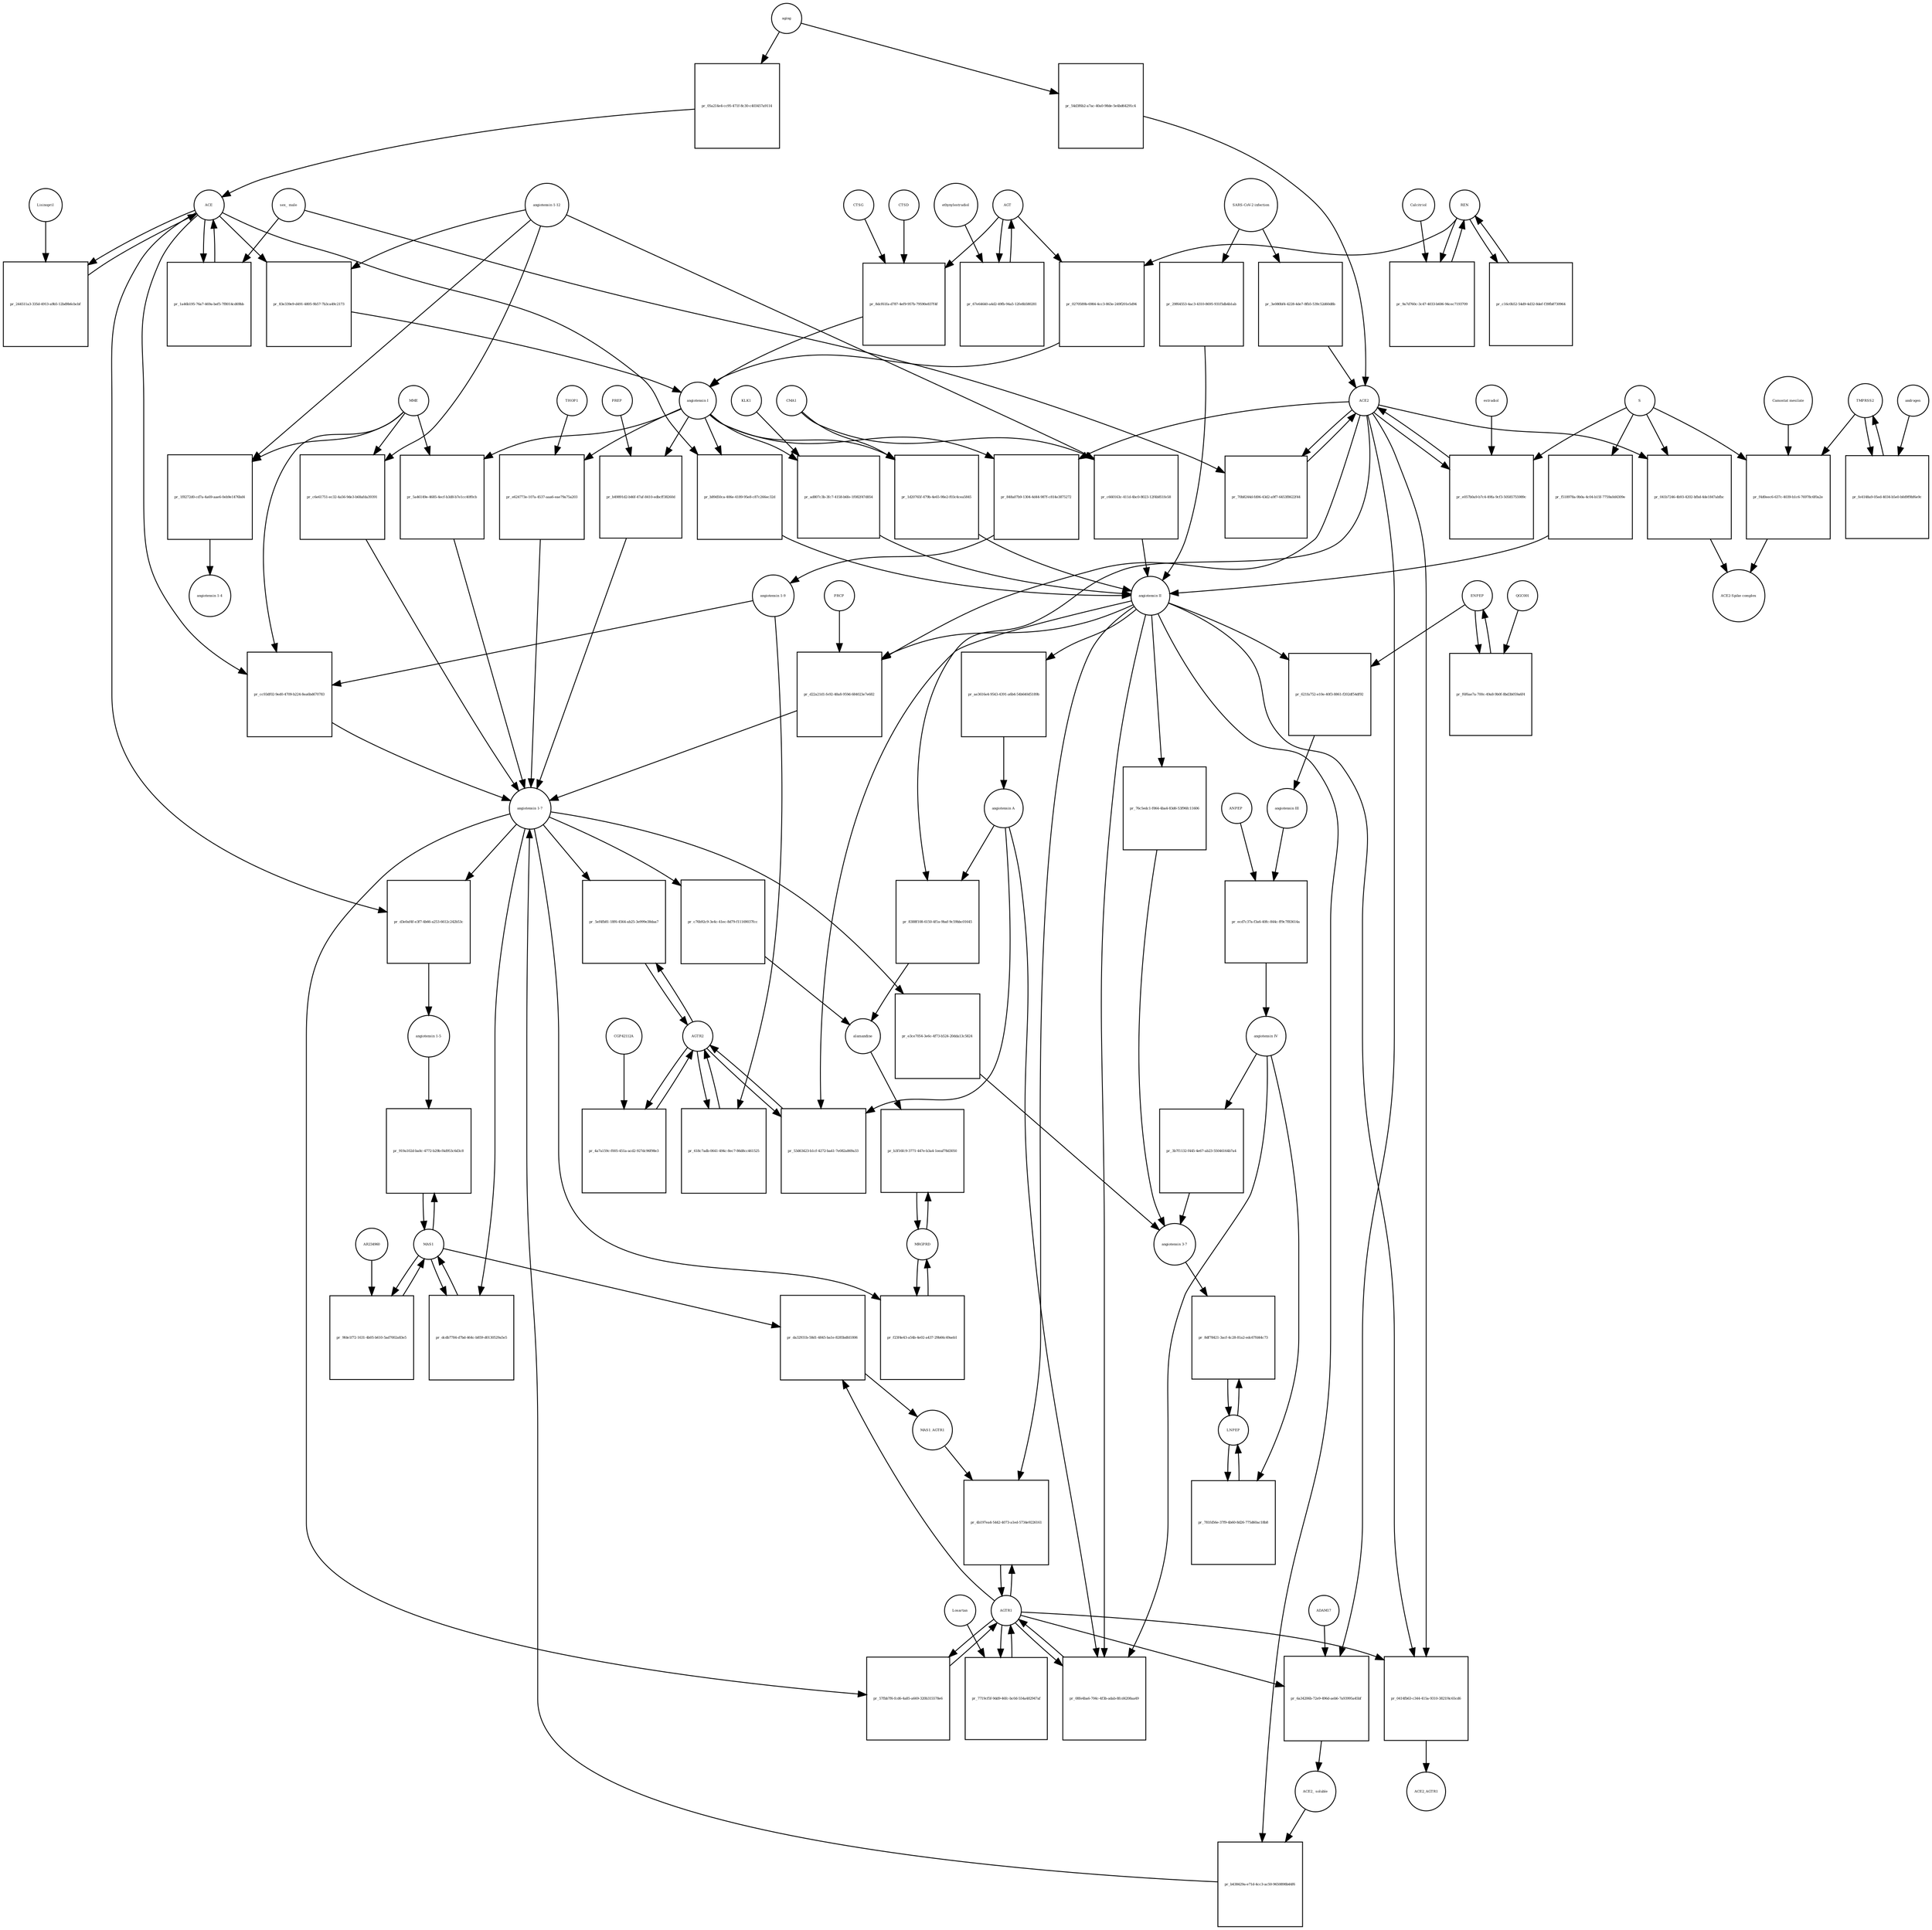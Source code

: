 strict digraph  {
"angiotensin I" [annotation="urn_miriam_obo.chebi_CHEBI%3A2718", bipartite=0, cls="simple chemical", fontsize=4, label="angiotensin I", shape=circle];
"pr_b89d50ca-406e-4189-95e8-c87c266ec32d" [annotation="", bipartite=1, cls=process, fontsize=4, label="pr_b89d50ca-406e-4189-95e8-c87c266ec32d", shape=square];
"angiotensin II" [annotation="urn_miriam_obo.chebi_CHEBI%3A2718", bipartite=0, cls="simple chemical", fontsize=4, label="angiotensin II", shape=circle];
ACE [annotation="urn_miriam_hgnc_HGNC%3A2707", bipartite=0, cls=macromolecule, fontsize=4, label=ACE, shape=circle];
"pr_848a07b9-1304-4d44-987f-c814e3875272" [annotation="", bipartite=1, cls=process, fontsize=4, label="pr_848a07b9-1304-4d44-987f-c814e3875272", shape=square];
"angiotensin 1-9" [annotation="urn_miriam_obo.chebi_CHEBI%3A80128", bipartite=0, cls="simple chemical", fontsize=4, label="angiotensin 1-9", shape=circle];
ACE2 [annotation="urn_miriam_hgnc_HGNC%3A13557", bipartite=0, cls=macromolecule, fontsize=4, label=ACE2, shape=circle];
"pr_cc93df02-9ed0-4709-b224-8ea6bd670783" [annotation="", bipartite=1, cls=process, fontsize=4, label="pr_cc93df02-9ed0-4709-b224-8ea6bd670783", shape=square];
"angiotensin 1-7" [annotation="urn_miriam_obo.chebi_CHEBI%3A55438", bipartite=0, cls="simple chemical", fontsize=4, label="angiotensin 1-7", shape=circle];
MME [annotation="urn_miriam_hgnc_HGNC%3A7154", bipartite=0, cls=macromolecule, fontsize=4, label=MME, shape=circle];
"pr_d22a21d1-fe92-48a8-959d-684023e7e682" [annotation="", bipartite=1, cls=process, fontsize=4, label="pr_d22a21d1-fe92-48a8-959d-684023e7e682", shape=square];
PRCP [annotation="urn_miriam_hgnc_HGNC%3A9344", bipartite=0, cls=macromolecule, fontsize=4, label=PRCP, shape=circle];
"pr_d3e0af4f-e3f7-4b66-a253-6612c242b53c" [annotation="", bipartite=1, cls=process, fontsize=4, label="pr_d3e0af4f-e3f7-4b66-a253-6612c242b53c", shape=square];
"angiotensin 1-5" [annotation="urn_miriam_obo.chebi_CHEBI%3A80129", bipartite=0, cls="simple chemical", fontsize=4, label="angiotensin 1-5", shape=circle];
REN [annotation="urn_miriam_hgnc_HGNC%3A9958", bipartite=0, cls=macromolecule, fontsize=4, label=REN, shape=circle];
"pr_9a7d760c-3c47-4033-b606-94cec7193709" [annotation="", bipartite=1, cls="omitted process", fontsize=4, label="pr_9a7d760c-3c47-4033-b606-94cec7193709", shape=square];
Calcitriol [annotation="urn_miriam_obo.chebi_CHEBI%3A17823", bipartite=0, cls="simple chemical", fontsize=4, label=Calcitriol, shape=circle];
AGT [annotation="urn_miriam_hgnc_HGNC%3A333", bipartite=0, cls=macromolecule, fontsize=4, label=AGT, shape=circle];
"pr_0270589b-6984-4cc3-863e-249f201e5d94" [annotation="", bipartite=1, cls=process, fontsize=4, label="pr_0270589b-6984-4cc3-863e-249f201e5d94", shape=square];
"pr_5a46149e-4685-4ecf-b3d8-b7e1cc40f0cb" [annotation="", bipartite=1, cls=process, fontsize=4, label="pr_5a46149e-4685-4ecf-b3d8-b7e1cc40f0cb", shape=square];
MAS1 [annotation="urn_miriam_hgnc_HGNC%3A6899", bipartite=0, cls=macromolecule, fontsize=4, label=MAS1, shape=circle];
"pr_919a102d-ba0c-4772-b29b-f4d953c6d3c8" [annotation="", bipartite=1, cls=process, fontsize=4, label="pr_919a102d-ba0c-4772-b29b-f4d953c6d3c8", shape=square];
"pr_c76b92c9-3e4c-41ec-8d79-f11169037fcc" [annotation="", bipartite=1, cls=process, fontsize=4, label="pr_c76b92c9-3e4c-41ec-8d79-f11169037fcc", shape=square];
alamandine [annotation="urn_miriam_pubchem.compound_44192273", bipartite=0, cls="simple chemical", fontsize=4, label=alamandine, shape=circle];
"pr_ae3616e4-9543-4391-a6b4-54b640d5189b" [annotation="", bipartite=1, cls=process, fontsize=4, label="pr_ae3616e4-9543-4391-a6b4-54b640d5189b", shape=square];
"angiotensin A" [annotation="urn_miriam_kegg.compound_C20970|urn_miriam_pubchem.compound_91691124", bipartite=0, cls="simple chemical", fontsize=4, label="angiotensin A", shape=circle];
"pr_8388f108-6150-4f1a-9baf-9c59bbc01645" [annotation="", bipartite=1, cls=process, fontsize=4, label="pr_8388f108-6150-4f1a-9baf-9c59bbc01645", shape=square];
"pr_621fa752-e10e-40f3-8861-f202df54df92" [annotation="", bipartite=1, cls=process, fontsize=4, label="pr_621fa752-e10e-40f3-8861-f202df54df92", shape=square];
"angiotensin III" [annotation="urn_miriam_obo.chebi_CHEBI%3A89666", bipartite=0, cls="simple chemical", fontsize=4, label="angiotensin III", shape=circle];
ENPEP [annotation="urn_miriam_hgnc_HGNC%3A3355", bipartite=0, cls=macromolecule, fontsize=4, label=ENPEP, shape=circle];
"pr_ecd7c37a-f3a6-40fc-844c-ff9c7f83614a" [annotation="", bipartite=1, cls=process, fontsize=4, label="pr_ecd7c37a-f3a6-40fc-844c-ff9c7f83614a", shape=square];
"angiotensin IV" [annotation="urn_miriam_obo.chebi_CHEBI%3A80127", bipartite=0, cls="simple chemical", fontsize=4, label="angiotensin IV", shape=circle];
"ANPEP " [annotation="urn_miriam_hgnc_HGNC%3A500", bipartite=0, cls=macromolecule, fontsize=4, label="ANPEP ", shape=circle];
AGTR2 [annotation="urn_miriam_hgnc_HGNC%3A338", bipartite=0, cls=macromolecule, fontsize=4, label=AGTR2, shape=circle];
"pr_4a7a159c-f005-451a-acd2-927dc96f98e3" [annotation="", bipartite=1, cls=process, fontsize=4, label="pr_4a7a159c-f005-451a-acd2-927dc96f98e3", shape=square];
CGP42112A [annotation="urn_miriam_obo.chebi_CHEBI%3A147302", bipartite=0, cls="simple chemical", fontsize=4, label=CGP42112A, shape=circle];
"pr_c16c0b52-54d9-4d32-8def-f39fb8730964" [annotation="", bipartite=1, cls=process, fontsize=4, label="pr_c16c0b52-54d9-4d32-8def-f39fb8730964", shape=square];
"pr_6a34206b-72e9-496d-aeb6-7a93995a45bf" [annotation="", bipartite=1, cls=process, fontsize=4, label="pr_6a34206b-72e9-496d-aeb6-7a93995a45bf", shape=square];
"ACE2_ soluble" [annotation="urn_miriam_hgnc.symbol_ACE2", bipartite=0, cls=macromolecule, fontsize=4, label="ACE2_ soluble", shape=circle];
ADAM17 [annotation="urn_miriam_hgnc_HGNC%3A195", bipartite=0, cls=macromolecule, fontsize=4, label=ADAM17, shape=circle];
AGTR1 [annotation="urn_miriam_hgnc_HGNC%3A336", bipartite=0, cls=macromolecule, fontsize=4, label=AGTR1, shape=circle];
"pr_53d63423-b1cf-4272-ba41-7e082a869a33" [annotation="", bipartite=1, cls=process, fontsize=4, label="pr_53d63423-b1cf-4272-ba41-7e082a869a33", shape=square];
"pr_54d3f6b2-a7ac-40a0-98de-5e4bd64291c4" [annotation="", bipartite=1, cls=process, fontsize=4, label="pr_54d3f6b2-a7ac-40a0-98de-5e4bd64291c4", shape=square];
aging [annotation="urn_miriam_obo.go_GO%3A0007568", bipartite=0, cls=phenotype, fontsize=4, label=aging, shape=circle];
MRGPRD [annotation="urn_miriam_hgnc_HGNC%3A29626", bipartite=0, cls=macromolecule, fontsize=4, label=MRGPRD, shape=circle];
"pr_b3f16fc9-3771-447e-b3a4-1eeaf78d3050" [annotation="", bipartite=1, cls=process, fontsize=4, label="pr_b3f16fc9-3771-447e-b3a4-1eeaf78d3050", shape=square];
"pr_b438429a-e71d-4cc3-ac50-9650898b44f6" [annotation="", bipartite=1, cls=process, fontsize=4, label="pr_b438429a-e71d-4cc3-ac50-9650898b44f6", shape=square];
"pr_05a214e4-cc95-471f-8c30-c403457a9114" [annotation="", bipartite=1, cls=process, fontsize=4, label="pr_05a214e4-cc95-471f-8c30-c403457a9114", shape=square];
"pr_70b8244d-fd06-43d2-a9f7-6453f8622f44" [annotation="", bipartite=1, cls=process, fontsize=4, label="pr_70b8244d-fd06-43d2-a9f7-6453f8622f44", shape=square];
"sex_ male" [annotation=urn_miriam_mesh_D008297, bipartite=0, cls=phenotype, fontsize=4, label="sex_ male", shape=circle];
"pr_f518978a-9b0a-4c04-b15f-7759a0d4309e" [annotation="", bipartite=1, cls=process, fontsize=4, label="pr_f518978a-9b0a-4c04-b15f-7759a0d4309e", shape=square];
S [annotation="urn_miriam_uniprot_P0DTC2|urn_miriam_uniprot_P59594", bipartite=0, cls=macromolecule, fontsize=4, label=S, shape=circle];
"pr_1a46b195-76a7-469a-bef5-7f8014cd69bb" [annotation="", bipartite=1, cls=process, fontsize=4, label="pr_1a46b195-76a7-469a-bef5-7f8014cd69bb", shape=square];
"pr_08fe4ba6-704c-4f3b-adab-8fcd4208aa49" [annotation="", bipartite=1, cls=process, fontsize=4, label="pr_08fe4ba6-704c-4f3b-adab-8fcd4208aa49", shape=square];
"pr_0414fb63-c344-415a-9310-3821f4c65cd6" [annotation="", bipartite=1, cls=process, fontsize=4, label="pr_0414fb63-c344-415a-9310-3821f4c65cd6", shape=square];
ACE2_AGTR1 [annotation=urn_miriam_pubmed_25225202, bipartite=0, cls=complex, fontsize=4, label=ACE2_AGTR1, shape=circle];
"pr_041b7246-4b93-4202-bfbd-4de1847abfbc" [annotation="", bipartite=1, cls=process, fontsize=4, label="pr_041b7246-4b93-4202-bfbd-4de1847abfbc", shape=square];
"ACE2-Spike complex" [annotation=urn_miriam_pubmed_32275855, bipartite=0, cls=complex, fontsize=4, label="ACE2-Spike complex", shape=circle];
"pr_29f64553-4ac3-4310-8695-931f5db4b1ab" [annotation="", bipartite=1, cls=process, fontsize=4, label="pr_29f64553-4ac3-4310-8695-931f5db4b1ab", shape=square];
"SARS-CoV-2 infection" [annotation="urn_miriam_taxonomy_2697049|urn_miriam_mesh_C000657245", bipartite=0, cls=phenotype, fontsize=4, label="SARS-CoV-2 infection", shape=circle];
"angiotensin 1-12" [annotation=urn_miriam_pubmed_27465904, bipartite=0, cls="simple chemical", fontsize=4, label="angiotensin 1-12", shape=circle];
"pr_c660163c-411d-4bc0-8023-12f4b851fe58" [annotation="", bipartite=1, cls=process, fontsize=4, label="pr_c660163c-411d-4bc0-8023-12f4b851fe58", shape=square];
CMA1 [annotation="urn_miriam_hgnc_HGNC%3A2097", bipartite=0, cls=macromolecule, fontsize=4, label=CMA1, shape=circle];
TMPRSS2 [annotation="urn_miriam_hgnc_HGNC%3A11876", bipartite=0, cls=macromolecule, fontsize=4, label=TMPRSS2, shape=circle];
"pr_fe4148a9-05ed-4034-b5e0-b0d9f9bf6e9c" [annotation="", bipartite=1, cls="omitted process", fontsize=4, label="pr_fe4148a9-05ed-4034-b5e0-b0d9f9bf6e9c", shape=square];
androgen [annotation="urn_miriam_obo.chebi_CHEBI%3A50113", bipartite=0, cls="simple chemical", fontsize=4, label=androgen, shape=circle];
"pr_1f8272d0-cd7a-4a69-aae6-0eb9e1476bd4" [annotation="", bipartite=1, cls=process, fontsize=4, label="pr_1f8272d0-cd7a-4a69-aae6-0eb9e1476bd4", shape=square];
"angiotensin 1-4" [annotation=urn_miriam_pubmed_22490446, bipartite=0, cls="simple chemical", fontsize=4, label="angiotensin 1-4", shape=circle];
"pr_da32931b-58d1-4845-ba1e-8285bdfd1806" [annotation="", bipartite=1, cls=process, fontsize=4, label="pr_da32931b-58d1-4845-ba1e-8285bdfd1806", shape=square];
MAS1_AGTR1 [annotation=urn_miriam_pubmed_15809376, bipartite=0, cls=complex, fontsize=4, label=MAS1_AGTR1, shape=circle];
"pr_4b197ea4-5442-4073-a1ed-5734e9226161" [annotation="", bipartite=1, cls=process, fontsize=4, label="pr_4b197ea4-5442-4073-a1ed-5734e9226161", shape=square];
"pr_244511a3-335d-4913-a9b5-12bd9b6cbcbf" [annotation="", bipartite=1, cls=process, fontsize=4, label="pr_244511a3-335d-4913-a9b5-12bd9b6cbcbf", shape=square];
Lisinopril [annotation="urn_miriam_obo.chebi_CHEBI%3A43755", bipartite=0, cls="simple chemical", fontsize=4, label=Lisinopril, shape=circle];
"pr_83e339e9-d491-4805-9b57-7b3ca49c2173" [annotation="", bipartite=1, cls=process, fontsize=4, label="pr_83e339e9-d491-4805-9b57-7b3ca49c2173", shape=square];
LNPEP [annotation="urn_miriam_hgnc_HGNC%3A6656", bipartite=0, cls=macromolecule, fontsize=4, label=LNPEP, shape=circle];
"pr_781fd56e-37f9-4b60-8d26-775d60ac18b8" [annotation="", bipartite=1, cls=process, fontsize=4, label="pr_781fd56e-37f9-4b60-8d26-775d60ac18b8", shape=square];
"pr_c6e61751-ec32-4a56-9de3-b68afda39391" [annotation="", bipartite=1, cls=process, fontsize=4, label="pr_c6e61751-ec32-4a56-9de3-b68afda39391", shape=square];
"pr_9fde1f72-1631-4b05-b610-5ad7002a83e5" [annotation="", bipartite=1, cls=process, fontsize=4, label="pr_9fde1f72-1631-4b05-b610-5ad7002a83e5", shape=square];
AR234960 [annotation="urn_miriam_pubchem.compound_146025955", bipartite=0, cls="simple chemical", fontsize=4, label=AR234960, shape=circle];
"pr_f6f6ae7a-700c-49a8-9b0f-8bd3b059a6f4" [annotation="", bipartite=1, cls=process, fontsize=4, label="pr_f6f6ae7a-700c-49a8-9b0f-8bd3b059a6f4", shape=square];
QGC001 [annotation=urn_miriam_pubmed_24337978, bipartite=0, cls="simple chemical", fontsize=4, label=QGC001, shape=circle];
"pr_8dcf61fa-d787-4ef9-957b-79590e837f4f" [annotation="", bipartite=1, cls=process, fontsize=4, label="pr_8dcf61fa-d787-4ef9-957b-79590e837f4f", shape=square];
CTSD [annotation="urn_miriam_hgnc_HGNC%3A2529", bipartite=0, cls=macromolecule, fontsize=4, label=CTSD, shape=circle];
CTSG [annotation="urn_miriam_hgnc_HGNC%3A2532", bipartite=0, cls=macromolecule, fontsize=4, label=CTSG, shape=circle];
"pr_1d20765f-479b-4e65-98e2-f03c4cea5845" [annotation="", bipartite=1, cls=process, fontsize=4, label="pr_1d20765f-479b-4e65-98e2-f03c4cea5845", shape=square];
"pr_ad807c3b-3fc7-4158-b6fe-1f082f47d854" [annotation="", bipartite=1, cls=process, fontsize=4, label="pr_ad807c3b-3fc7-4158-b6fe-1f082f47d854", shape=square];
KLK1 [annotation="urn_miriam_hgnc_HGNC%3A6357", bipartite=0, cls=macromolecule, fontsize=4, label=KLK1, shape=circle];
"pr_e624773e-107a-4537-aaa6-eae79a75a203" [annotation="", bipartite=1, cls=process, fontsize=4, label="pr_e624773e-107a-4537-aaa6-eae79a75a203", shape=square];
THOP1 [annotation="urn_miriam_hgnc_HGNC%3A11793", bipartite=0, cls=macromolecule, fontsize=4, label=THOP1, shape=circle];
"pr_b49891d2-b46f-47af-8410-edbcff38260d" [annotation="", bipartite=1, cls=process, fontsize=4, label="pr_b49891d2-b46f-47af-8410-edbcff38260d", shape=square];
PREP [annotation="urn_miriam_hgnc_HGNC%3A9358", bipartite=0, cls=macromolecule, fontsize=4, label=PREP, shape=circle];
"pr_7719cf5f-9dd9-46fc-bc0d-554a482947af" [annotation="", bipartite=1, cls=process, fontsize=4, label="pr_7719cf5f-9dd9-46fc-bc0d-554a482947af", shape=square];
Losartan [annotation="urn_miriam_obo.chebi_CHEBI%3A6541", bipartite=0, cls="simple chemical", fontsize=4, label=Losartan, shape=circle];
"pr_57fbb7f6-fcd6-4a85-a669-320b315578e6" [annotation="", bipartite=1, cls=process, fontsize=4, label="pr_57fbb7f6-fcd6-4a85-a669-320b315578e6", shape=square];
"pr_5ef4fb81-18f6-4564-ab25-3e999e38daa7" [annotation="", bipartite=1, cls=process, fontsize=4, label="pr_5ef4fb81-18f6-4564-ab25-3e999e38daa7", shape=square];
"pr_618c7adb-0641-494c-8ec7-86d8cc461525" [annotation="", bipartite=1, cls=process, fontsize=4, label="pr_618c7adb-0641-494c-8ec7-86d8cc461525", shape=square];
"pr_dcdb7784-d7bd-464c-b859-d0130529a5e5" [annotation="", bipartite=1, cls=process, fontsize=4, label="pr_dcdb7784-d7bd-464c-b859-d0130529a5e5", shape=square];
"pr_f23f4e43-a54b-4e02-a437-29b66c49aeb1" [annotation="", bipartite=1, cls=process, fontsize=4, label="pr_f23f4e43-a54b-4e02-a437-29b66c49aeb1", shape=square];
"pr_e3ce7054-3e6c-4f73-b524-20dda13c5824" [annotation="", bipartite=1, cls=process, fontsize=4, label="pr_e3ce7054-3e6c-4f73-b524-20dda13c5824", shape=square];
"angiotensin 3-7" [annotation=urn_miriam_pubmed_30934934, bipartite=0, cls="simple chemical", fontsize=4, label="angiotensin 3-7", shape=circle];
"pr_76c5edc1-f064-4ba4-83d6-53f96fc11606" [annotation="", bipartite=1, cls=process, fontsize=4, label="pr_76c5edc1-f064-4ba4-83d6-53f96fc11606", shape=square];
"pr_3b7f1132-f445-4e67-ab23-55046164b7a4" [annotation="", bipartite=1, cls=process, fontsize=4, label="pr_3b7f1132-f445-4e67-ab23-55046164b7a4", shape=square];
"pr_f4d0eec6-637c-4039-b1c6-76978c6f0a2e" [annotation="", bipartite=1, cls="omitted process", fontsize=4, label="pr_f4d0eec6-637c-4039-b1c6-76978c6f0a2e", shape=square];
"Camostat mesilate" [annotation="urn_miriam_obo.chebi_CHEBI%3A135632", bipartite=0, cls="simple chemical", fontsize=4, label="Camostat mesilate", shape=circle];
"pr_8df78421-3acf-4c28-81a2-edc67fd44c73" [annotation="", bipartite=1, cls=process, fontsize=4, label="pr_8df78421-3acf-4c28-81a2-edc67fd44c73", shape=square];
"pr_e057b0a9-b7c4-49fa-9cf3-50585755989c" [annotation="", bipartite=1, cls="omitted process", fontsize=4, label="pr_e057b0a9-b7c4-49fa-9cf3-50585755989c", shape=square];
estradiol [annotation="urn_miriam_obo.chebi_CHEBI%3A16469", bipartite=0, cls="simple chemical", fontsize=4, label=estradiol, shape=circle];
"pr_67e64640-a4d2-49fb-94a5-12fe8b580281" [annotation="", bipartite=1, cls="omitted process", fontsize=4, label="pr_67e64640-a4d2-49fb-94a5-12fe8b580281", shape=square];
ethynylestradiol [annotation="urn_miriam_obo.chebi_CHEBI%3A4903", bipartite=0, cls="simple chemical", fontsize=4, label=ethynylestradiol, shape=circle];
"pr_3e080bf4-4228-4de7-8fb5-539c52d60d8b" [annotation="", bipartite=1, cls=process, fontsize=4, label="pr_3e080bf4-4228-4de7-8fb5-539c52d60d8b", shape=square];
"angiotensin I" -> "pr_b89d50ca-406e-4189-95e8-c87c266ec32d"  [annotation="", interaction_type=consumption];
"angiotensin I" -> "pr_848a07b9-1304-4d44-987f-c814e3875272"  [annotation="", interaction_type=consumption];
"angiotensin I" -> "pr_5a46149e-4685-4ecf-b3d8-b7e1cc40f0cb"  [annotation="", interaction_type=consumption];
"angiotensin I" -> "pr_1d20765f-479b-4e65-98e2-f03c4cea5845"  [annotation="", interaction_type=consumption];
"angiotensin I" -> "pr_ad807c3b-3fc7-4158-b6fe-1f082f47d854"  [annotation="", interaction_type=consumption];
"angiotensin I" -> "pr_e624773e-107a-4537-aaa6-eae79a75a203"  [annotation="", interaction_type=consumption];
"angiotensin I" -> "pr_b49891d2-b46f-47af-8410-edbcff38260d"  [annotation="", interaction_type=consumption];
"pr_b89d50ca-406e-4189-95e8-c87c266ec32d" -> "angiotensin II"  [annotation="", interaction_type=production];
"angiotensin II" -> "pr_d22a21d1-fe92-48a8-959d-684023e7e682"  [annotation="", interaction_type=consumption];
"angiotensin II" -> "pr_ae3616e4-9543-4391-a6b4-54b640d5189b"  [annotation="", interaction_type=consumption];
"angiotensin II" -> "pr_621fa752-e10e-40f3-8861-f202df54df92"  [annotation="", interaction_type=consumption];
"angiotensin II" -> "pr_53d63423-b1cf-4272-ba41-7e082a869a33"  [annotation="urn_miriam_pubmed_17630322|urn_miriam_taxonomy_9606|urn_miriam_pubmed_17138938", interaction_type=stimulation];
"angiotensin II" -> "pr_b438429a-e71d-4cc3-ac50-9650898b44f6"  [annotation="", interaction_type=consumption];
"angiotensin II" -> "pr_08fe4ba6-704c-4f3b-adab-8fcd4208aa49"  [annotation="urn_miriam_pubmed_26497614|urn_miriam_taxonomy_10116|urn_miriam_pubmed_17630322|urn_miriam_pubmed_32333398|urn_miriam_pubmed_17138938|urn_miriam_taxonomy_9606", interaction_type=stimulation];
"angiotensin II" -> "pr_0414fb63-c344-415a-9310-3821f4c65cd6"  [annotation="urn_miriam_pubmed_25225202|urn_miriam_taxonomy_9606", interaction_type=inhibition];
"angiotensin II" -> "pr_4b197ea4-5442-4073-a1ed-5734e9226161"  [annotation="urn_miriam_pubmed_15809376|urn_miriam_taxonomy_9606", interaction_type=stimulation];
"angiotensin II" -> "pr_76c5edc1-f064-4ba4-83d6-53f96fc11606"  [annotation="", interaction_type=consumption];
ACE -> "pr_b89d50ca-406e-4189-95e8-c87c266ec32d"  [annotation="urn_miriam_taxonomy_9606|urn_miriam_pubmed_10969042", interaction_type=catalysis];
ACE -> "pr_cc93df02-9ed0-4709-b224-8ea6bd670783"  [annotation="urn_miriam_pubmed_15283675|urn_miriam_taxonomy_9606", interaction_type=catalysis];
ACE -> "pr_d3e0af4f-e3f7-4b66-a253-6612c242b53c"  [annotation="urn_miriam_pubmed_10969042|urn_miriam_taxonomy_9606", interaction_type=catalysis];
ACE -> "pr_1a46b195-76a7-469a-bef5-7f8014cd69bb"  [annotation="", interaction_type=consumption];
ACE -> "pr_244511a3-335d-4913-a9b5-12bd9b6cbcbf"  [annotation="", interaction_type=consumption];
ACE -> "pr_83e339e9-d491-4805-9b57-7b3ca49c2173"  [annotation="urn_miriam_pubmed_22490446|urn_miriam_taxonomy_10116", interaction_type=catalysis];
"pr_848a07b9-1304-4d44-987f-c814e3875272" -> "angiotensin 1-9"  [annotation="", interaction_type=production];
"angiotensin 1-9" -> "pr_cc93df02-9ed0-4709-b224-8ea6bd670783"  [annotation="", interaction_type=consumption];
"angiotensin 1-9" -> "pr_618c7adb-0641-494c-8ec7-86d8cc461525"  [annotation="urn_miriam_pubmed_30048754|urn_miriam_taxonomy_10116", interaction_type=stimulation];
ACE2 -> "pr_848a07b9-1304-4d44-987f-c814e3875272"  [annotation="urn_miriam_pubmed_10969042|urn_miriam_taxonomy_9606", interaction_type=catalysis];
ACE2 -> "pr_d22a21d1-fe92-48a8-959d-684023e7e682"  [annotation="urn_miriam_taxonomy_10090|urn_miriam_pubmed_23392115", interaction_type=catalysis];
ACE2 -> "pr_8388f108-6150-4f1a-9baf-9c59bbc01645"  [annotation="urn_miriam_pubmed_23446738|urn_miriam_taxonomy_9606", interaction_type=catalysis];
ACE2 -> "pr_6a34206b-72e9-496d-aeb6-7a93995a45bf"  [annotation="", interaction_type=consumption];
ACE2 -> "pr_70b8244d-fd06-43d2-a9f7-6453f8622f44"  [annotation="", interaction_type=consumption];
ACE2 -> "pr_0414fb63-c344-415a-9310-3821f4c65cd6"  [annotation="", interaction_type=consumption];
ACE2 -> "pr_041b7246-4b93-4202-bfbd-4de1847abfbc"  [annotation="", interaction_type=consumption];
ACE2 -> "pr_e057b0a9-b7c4-49fa-9cf3-50585755989c"  [annotation="", interaction_type=consumption];
"pr_cc93df02-9ed0-4709-b224-8ea6bd670783" -> "angiotensin 1-7"  [annotation="", interaction_type=production];
"angiotensin 1-7" -> "pr_d3e0af4f-e3f7-4b66-a253-6612c242b53c"  [annotation="", interaction_type=consumption];
"angiotensin 1-7" -> "pr_c76b92c9-3e4c-41ec-8d79-f11169037fcc"  [annotation="", interaction_type=consumption];
"angiotensin 1-7" -> "pr_57fbb7f6-fcd6-4a85-a669-320b315578e6"  [annotation="urn_miriam_pubmed_29928987|urn_miriam_taxonomy_9606", interaction_type=inhibition];
"angiotensin 1-7" -> "pr_5ef4fb81-18f6-4564-ab25-3e999e38daa7"  [annotation="urn_miriam_pubmed_15767466|urn_miriam_taxonomy_10116", interaction_type=stimulation];
"angiotensin 1-7" -> "pr_dcdb7784-d7bd-464c-b859-d0130529a5e5"  [annotation="urn_miriam_pubmed_27217404|urn_miriam_taxonomy_9606", interaction_type=stimulation];
"angiotensin 1-7" -> "pr_f23f4e43-a54b-4e02-a437-29b66c49aeb1"  [annotation="urn_miriam_pubmed_27217404|urn_miriam_taxonomy_9606", interaction_type=stimulation];
"angiotensin 1-7" -> "pr_e3ce7054-3e6c-4f73-b524-20dda13c5824"  [annotation="", interaction_type=consumption];
MME -> "pr_cc93df02-9ed0-4709-b224-8ea6bd670783"  [annotation="urn_miriam_pubmed_15283675|urn_miriam_taxonomy_9606", interaction_type=catalysis];
MME -> "pr_5a46149e-4685-4ecf-b3d8-b7e1cc40f0cb"  [annotation="urn_miriam_taxonomy_9606|urn_miriam_pubmed_15283675", interaction_type=catalysis];
MME -> "pr_1f8272d0-cd7a-4a69-aae6-0eb9e1476bd4"  [annotation="urn_miriam_pubmed_22490446|urn_miriam_taxonomy_10116", interaction_type=catalysis];
MME -> "pr_c6e61751-ec32-4a56-9de3-b68afda39391"  [annotation="urn_miriam_pubmed_22490446|urn_miriam_taxonomy_10116", interaction_type=catalysis];
"pr_d22a21d1-fe92-48a8-959d-684023e7e682" -> "angiotensin 1-7"  [annotation="", interaction_type=production];
PRCP -> "pr_d22a21d1-fe92-48a8-959d-684023e7e682"  [annotation="urn_miriam_taxonomy_10090|urn_miriam_pubmed_23392115", interaction_type=catalysis];
"pr_d3e0af4f-e3f7-4b66-a253-6612c242b53c" -> "angiotensin 1-5"  [annotation="", interaction_type=production];
"angiotensin 1-5" -> "pr_919a102d-ba0c-4772-b29b-f4d953c6d3c8"  [annotation="urn_miriam_pubmed_27660028|urn_miriam_taxonomy_10116", interaction_type=stimulation];
REN -> "pr_9a7d760c-3c47-4033-b606-94cec7193709"  [annotation="", interaction_type=consumption];
REN -> "pr_0270589b-6984-4cc3-863e-249f201e5d94"  [annotation="urn_miriam_pubmed_10585461|urn_miriam_taxonomy_9606", interaction_type=catalysis];
REN -> "pr_c16c0b52-54d9-4d32-8def-f39fb8730964"  [annotation="", interaction_type=consumption];
"pr_9a7d760c-3c47-4033-b606-94cec7193709" -> REN  [annotation="", interaction_type=production];
Calcitriol -> "pr_9a7d760c-3c47-4033-b606-94cec7193709"  [annotation="urn_miriam_pubmed_12122115|urn_miriam_taxonomy_10090", interaction_type=inhibition];
AGT -> "pr_0270589b-6984-4cc3-863e-249f201e5d94"  [annotation="", interaction_type=consumption];
AGT -> "pr_8dcf61fa-d787-4ef9-957b-79590e837f4f"  [annotation="", interaction_type=consumption];
AGT -> "pr_67e64640-a4d2-49fb-94a5-12fe8b580281"  [annotation="", interaction_type=consumption];
"pr_0270589b-6984-4cc3-863e-249f201e5d94" -> "angiotensin I"  [annotation="", interaction_type=production];
"pr_5a46149e-4685-4ecf-b3d8-b7e1cc40f0cb" -> "angiotensin 1-7"  [annotation="", interaction_type=production];
MAS1 -> "pr_919a102d-ba0c-4772-b29b-f4d953c6d3c8"  [annotation="", interaction_type=consumption];
MAS1 -> "pr_da32931b-58d1-4845-ba1e-8285bdfd1806"  [annotation="", interaction_type=consumption];
MAS1 -> "pr_9fde1f72-1631-4b05-b610-5ad7002a83e5"  [annotation="", interaction_type=consumption];
MAS1 -> "pr_dcdb7784-d7bd-464c-b859-d0130529a5e5"  [annotation="", interaction_type=consumption];
"pr_919a102d-ba0c-4772-b29b-f4d953c6d3c8" -> MAS1  [annotation="", interaction_type=production];
"pr_c76b92c9-3e4c-41ec-8d79-f11169037fcc" -> alamandine  [annotation="", interaction_type=production];
alamandine -> "pr_b3f16fc9-3771-447e-b3a4-1eeaf78d3050"  [annotation="urn_miriam_pubmed_23446738|urn_miriam_taxonomy_9606", interaction_type=stimulation];
"pr_ae3616e4-9543-4391-a6b4-54b640d5189b" -> "angiotensin A"  [annotation="", interaction_type=production];
"angiotensin A" -> "pr_8388f108-6150-4f1a-9baf-9c59bbc01645"  [annotation="", interaction_type=consumption];
"angiotensin A" -> "pr_53d63423-b1cf-4272-ba41-7e082a869a33"  [annotation="urn_miriam_pubmed_17630322|urn_miriam_taxonomy_9606|urn_miriam_pubmed_17138938", interaction_type=stimulation];
"angiotensin A" -> "pr_08fe4ba6-704c-4f3b-adab-8fcd4208aa49"  [annotation="urn_miriam_pubmed_26497614|urn_miriam_taxonomy_10116|urn_miriam_pubmed_17630322|urn_miriam_pubmed_32333398|urn_miriam_pubmed_17138938|urn_miriam_taxonomy_9606", interaction_type=stimulation];
"pr_8388f108-6150-4f1a-9baf-9c59bbc01645" -> alamandine  [annotation="", interaction_type=production];
"pr_621fa752-e10e-40f3-8861-f202df54df92" -> "angiotensin III"  [annotation="", interaction_type=production];
"angiotensin III" -> "pr_ecd7c37a-f3a6-40fc-844c-ff9c7f83614a"  [annotation="", interaction_type=consumption];
ENPEP -> "pr_621fa752-e10e-40f3-8861-f202df54df92"  [annotation="urn_miriam_pubmed_8876246|urn_miriam_taxonomy_10090", interaction_type=catalysis];
ENPEP -> "pr_f6f6ae7a-700c-49a8-9b0f-8bd3b059a6f4"  [annotation="", interaction_type=consumption];
"pr_ecd7c37a-f3a6-40fc-844c-ff9c7f83614a" -> "angiotensin IV"  [annotation="", interaction_type=production];
"angiotensin IV" -> "pr_08fe4ba6-704c-4f3b-adab-8fcd4208aa49"  [annotation="urn_miriam_pubmed_26497614|urn_miriam_taxonomy_10116|urn_miriam_pubmed_17630322|urn_miriam_pubmed_32333398|urn_miriam_pubmed_17138938|urn_miriam_taxonomy_9606", interaction_type=stimulation];
"angiotensin IV" -> "pr_781fd56e-37f9-4b60-8d26-775d60ac18b8"  [annotation="urn_miriam_pubmed_11707427|urn_miriam_taxonomy_9606", interaction_type=stimulation];
"angiotensin IV" -> "pr_3b7f1132-f445-4e67-ab23-55046164b7a4"  [annotation="", interaction_type=consumption];
"ANPEP " -> "pr_ecd7c37a-f3a6-40fc-844c-ff9c7f83614a"  [annotation="urn_miriam_pubmed_8876246|urn_miriam_taxonomy_10090", interaction_type=catalysis];
AGTR2 -> "pr_4a7a159c-f005-451a-acd2-927dc96f98e3"  [annotation="", interaction_type=consumption];
AGTR2 -> "pr_53d63423-b1cf-4272-ba41-7e082a869a33"  [annotation="", interaction_type=consumption];
AGTR2 -> "pr_5ef4fb81-18f6-4564-ab25-3e999e38daa7"  [annotation="", interaction_type=consumption];
AGTR2 -> "pr_618c7adb-0641-494c-8ec7-86d8cc461525"  [annotation="", interaction_type=consumption];
"pr_4a7a159c-f005-451a-acd2-927dc96f98e3" -> AGTR2  [annotation="", interaction_type=production];
CGP42112A -> "pr_4a7a159c-f005-451a-acd2-927dc96f98e3"  [annotation="urn_miriam_pubmed_25014541|urn_miriam_taxonomy_9606", interaction_type=stimulation];
"pr_c16c0b52-54d9-4d32-8def-f39fb8730964" -> REN  [annotation="", interaction_type=production];
"pr_6a34206b-72e9-496d-aeb6-7a93995a45bf" -> "ACE2_ soluble"  [annotation="", interaction_type=production];
"ACE2_ soluble" -> "pr_b438429a-e71d-4cc3-ac50-9650898b44f6"  [annotation="urn_miriam_pubmed_28512108|urn_miriam_taxonomy_9606", interaction_type=stimulation];
ADAM17 -> "pr_6a34206b-72e9-496d-aeb6-7a93995a45bf"  [annotation="urn_miriam_pubmed_24227843|urn_miriam_taxonomy_9606|urn_miriam_pubmed_32333398|urn_miriam_pubmed_28512108", interaction_type=catalysis];
AGTR1 -> "pr_6a34206b-72e9-496d-aeb6-7a93995a45bf"  [annotation="urn_miriam_pubmed_24227843|urn_miriam_taxonomy_9606|urn_miriam_pubmed_32333398|urn_miriam_pubmed_28512108", interaction_type=stimulation];
AGTR1 -> "pr_08fe4ba6-704c-4f3b-adab-8fcd4208aa49"  [annotation="", interaction_type=consumption];
AGTR1 -> "pr_0414fb63-c344-415a-9310-3821f4c65cd6"  [annotation="", interaction_type=consumption];
AGTR1 -> "pr_da32931b-58d1-4845-ba1e-8285bdfd1806"  [annotation="", interaction_type=consumption];
AGTR1 -> "pr_4b197ea4-5442-4073-a1ed-5734e9226161"  [annotation="", interaction_type=consumption];
AGTR1 -> "pr_7719cf5f-9dd9-46fc-bc0d-554a482947af"  [annotation="", interaction_type=consumption];
AGTR1 -> "pr_57fbb7f6-fcd6-4a85-a669-320b315578e6"  [annotation="", interaction_type=consumption];
"pr_53d63423-b1cf-4272-ba41-7e082a869a33" -> AGTR2  [annotation="", interaction_type=production];
"pr_54d3f6b2-a7ac-40a0-98de-5e4bd64291c4" -> ACE2  [annotation="", interaction_type=production];
aging -> "pr_54d3f6b2-a7ac-40a0-98de-5e4bd64291c4"  [annotation="urn_miriam_pubmed_20689271|urn_miriam_taxonomy_10116", interaction_type=inhibition];
aging -> "pr_05a214e4-cc95-471f-8c30-c403457a9114"  [annotation="urn_miriam_pubmed_20689271|urn_miriam_taxonomy_10116", interaction_type=stimulation];
MRGPRD -> "pr_b3f16fc9-3771-447e-b3a4-1eeaf78d3050"  [annotation="", interaction_type=consumption];
MRGPRD -> "pr_f23f4e43-a54b-4e02-a437-29b66c49aeb1"  [annotation="", interaction_type=consumption];
"pr_b3f16fc9-3771-447e-b3a4-1eeaf78d3050" -> MRGPRD  [annotation="", interaction_type=production];
"pr_b438429a-e71d-4cc3-ac50-9650898b44f6" -> "angiotensin 1-7"  [annotation="", interaction_type=production];
"pr_05a214e4-cc95-471f-8c30-c403457a9114" -> ACE  [annotation="", interaction_type=production];
"pr_70b8244d-fd06-43d2-a9f7-6453f8622f44" -> ACE2  [annotation="", interaction_type=production];
"sex_ male" -> "pr_70b8244d-fd06-43d2-a9f7-6453f8622f44"  [annotation="urn_miriam_pubmed_26171856|urn_miriam_taxonomy_10116", interaction_type=stimulation];
"sex_ male" -> "pr_1a46b195-76a7-469a-bef5-7f8014cd69bb"  [annotation="urn_miriam_pubmed_26171856|urn_miriam_taxonomy_10116", interaction_type=stimulation];
"pr_f518978a-9b0a-4c04-b15f-7759a0d4309e" -> "angiotensin II"  [annotation="", interaction_type=production];
S -> "pr_f518978a-9b0a-4c04-b15f-7759a0d4309e"  [annotation="urn_miriam_pubmed_16007097|urn_miriam_taxonomy_10090|urn_miriam_uniprot_P59594", interaction_type=stimulation];
S -> "pr_041b7246-4b93-4202-bfbd-4de1847abfbc"  [annotation="", interaction_type=consumption];
S -> "pr_f4d0eec6-637c-4039-b1c6-76978c6f0a2e"  [annotation="", interaction_type=consumption];
S -> "pr_e057b0a9-b7c4-49fa-9cf3-50585755989c"  [annotation="urn_miriam_pubmed_32432918|urn_miriam_taxonomy_9606|urn_miriam_pubmed_19864379|urn_miriam_uniprot_P59594", interaction_type=inhibition];
"pr_1a46b195-76a7-469a-bef5-7f8014cd69bb" -> ACE  [annotation="", interaction_type=production];
"pr_08fe4ba6-704c-4f3b-adab-8fcd4208aa49" -> AGTR1  [annotation="", interaction_type=production];
"pr_0414fb63-c344-415a-9310-3821f4c65cd6" -> ACE2_AGTR1  [annotation="", interaction_type=production];
"pr_041b7246-4b93-4202-bfbd-4de1847abfbc" -> "ACE2-Spike complex"  [annotation="", interaction_type=production];
"pr_29f64553-4ac3-4310-8695-931f5db4b1ab" -> "angiotensin II"  [annotation="", interaction_type=production];
"SARS-CoV-2 infection" -> "pr_29f64553-4ac3-4310-8695-931f5db4b1ab"  [annotation="urn_miriam_pubmed_32048163|urn_miriam_taxonomy_9606", interaction_type=stimulation];
"SARS-CoV-2 infection" -> "pr_3e080bf4-4228-4de7-8fb5-539c52d60d8b"  [annotation="urn_miriam_pubmed_32408336|urn_miriam_taxonomy_9606", interaction_type=inhibition];
"angiotensin 1-12" -> "pr_c660163c-411d-4bc0-8023-12f4b851fe58"  [annotation="", interaction_type=consumption];
"angiotensin 1-12" -> "pr_1f8272d0-cd7a-4a69-aae6-0eb9e1476bd4"  [annotation="", interaction_type=consumption];
"angiotensin 1-12" -> "pr_83e339e9-d491-4805-9b57-7b3ca49c2173"  [annotation="", interaction_type=consumption];
"angiotensin 1-12" -> "pr_c6e61751-ec32-4a56-9de3-b68afda39391"  [annotation="", interaction_type=consumption];
"pr_c660163c-411d-4bc0-8023-12f4b851fe58" -> "angiotensin II"  [annotation="", interaction_type=production];
CMA1 -> "pr_c660163c-411d-4bc0-8023-12f4b851fe58"  [annotation="urn_miriam_pubmed_22180785|urn_miriam_taxonomy_9606", interaction_type=catalysis];
CMA1 -> "pr_1d20765f-479b-4e65-98e2-f03c4cea5845"  [annotation="urn_miriam_pubmed_2266130|urn_miriam_taxonomy_9606", interaction_type=catalysis];
TMPRSS2 -> "pr_fe4148a9-05ed-4034-b5e0-b0d9f9bf6e9c"  [annotation="", interaction_type=consumption];
TMPRSS2 -> "pr_f4d0eec6-637c-4039-b1c6-76978c6f0a2e"  [annotation="urn_miriam_pubmed_32142651|urn_miriam_taxonomy_9606|urn_miriam_uniprot_P0DTC2", interaction_type=stimulation];
"pr_fe4148a9-05ed-4034-b5e0-b0d9f9bf6e9c" -> TMPRSS2  [annotation="", interaction_type=production];
androgen -> "pr_fe4148a9-05ed-4034-b5e0-b0d9f9bf6e9c"  [annotation="urn_miriam_pubmed_10485450|urn_miriam_taxonomy_9606", interaction_type=stimulation];
"pr_1f8272d0-cd7a-4a69-aae6-0eb9e1476bd4" -> "angiotensin 1-4"  [annotation="", interaction_type=production];
"pr_da32931b-58d1-4845-ba1e-8285bdfd1806" -> MAS1_AGTR1  [annotation="", interaction_type=production];
MAS1_AGTR1 -> "pr_4b197ea4-5442-4073-a1ed-5734e9226161"  [annotation="urn_miriam_pubmed_15809376|urn_miriam_taxonomy_9606", interaction_type=inhibition];
"pr_4b197ea4-5442-4073-a1ed-5734e9226161" -> AGTR1  [annotation="", interaction_type=production];
"pr_244511a3-335d-4913-a9b5-12bd9b6cbcbf" -> ACE  [annotation="", interaction_type=production];
Lisinopril -> "pr_244511a3-335d-4913-a9b5-12bd9b6cbcbf"  [annotation="urn_miriam_pubmed_2550696|urn_miriam_taxonomy_9606", interaction_type=inhibition];
"pr_83e339e9-d491-4805-9b57-7b3ca49c2173" -> "angiotensin I"  [annotation="", interaction_type=production];
LNPEP -> "pr_781fd56e-37f9-4b60-8d26-775d60ac18b8"  [annotation="", interaction_type=consumption];
LNPEP -> "pr_8df78421-3acf-4c28-81a2-edc67fd44c73"  [annotation="", interaction_type=consumption];
"pr_781fd56e-37f9-4b60-8d26-775d60ac18b8" -> LNPEP  [annotation="", interaction_type=production];
"pr_c6e61751-ec32-4a56-9de3-b68afda39391" -> "angiotensin 1-7"  [annotation="", interaction_type=production];
"pr_9fde1f72-1631-4b05-b610-5ad7002a83e5" -> MAS1  [annotation="", interaction_type=production];
AR234960 -> "pr_9fde1f72-1631-4b05-b610-5ad7002a83e5"  [annotation="urn_miriam_pubmed_29287092|urn_miriam_taxonomy_9606", interaction_type=stimulation];
"pr_f6f6ae7a-700c-49a8-9b0f-8bd3b059a6f4" -> ENPEP  [annotation="", interaction_type=production];
QGC001 -> "pr_f6f6ae7a-700c-49a8-9b0f-8bd3b059a6f4"  [annotation="urn_miriam_pubmed_22710644|urn_miriam_taxonomy_10116", interaction_type=inhibition];
"pr_8dcf61fa-d787-4ef9-957b-79590e837f4f" -> "angiotensin I"  [annotation="", interaction_type=production];
CTSD -> "pr_8dcf61fa-d787-4ef9-957b-79590e837f4f"  [annotation="urn_miriam_pubmed_6172448|urn_miriam_taxonomy_9606", interaction_type=catalysis];
CTSG -> "pr_8dcf61fa-d787-4ef9-957b-79590e837f4f"  [annotation="urn_miriam_pubmed_6172448|urn_miriam_taxonomy_9606", interaction_type=catalysis];
"pr_1d20765f-479b-4e65-98e2-f03c4cea5845" -> "angiotensin II"  [annotation="", interaction_type=production];
"pr_ad807c3b-3fc7-4158-b6fe-1f082f47d854" -> "angiotensin II"  [annotation="", interaction_type=production];
KLK1 -> "pr_ad807c3b-3fc7-4158-b6fe-1f082f47d854"  [annotation="urn_miriam_taxonomy_9823|urn_miriam_pubmed_6555043", interaction_type=catalysis];
"pr_e624773e-107a-4537-aaa6-eae79a75a203" -> "angiotensin 1-7"  [annotation="", interaction_type=production];
THOP1 -> "pr_e624773e-107a-4537-aaa6-eae79a75a203"  [annotation="urn_miriam_pubmed_24041943|urn_miriam_taxonomy_10116", interaction_type=catalysis];
"pr_b49891d2-b46f-47af-8410-edbcff38260d" -> "angiotensin 1-7"  [annotation="", interaction_type=production];
PREP -> "pr_b49891d2-b46f-47af-8410-edbcff38260d"  [annotation="urn_miriam_pubmed_1310484|urn_miriam_taxonomy_9606", interaction_type=catalysis];
"pr_7719cf5f-9dd9-46fc-bc0d-554a482947af" -> AGTR1  [annotation="", interaction_type=production];
Losartan -> "pr_7719cf5f-9dd9-46fc-bc0d-554a482947af"  [annotation="urn_miriam_pubmed_24530803|urn_miriam_taxonomy_8355", interaction_type=inhibition];
"pr_57fbb7f6-fcd6-4a85-a669-320b315578e6" -> AGTR1  [annotation="", interaction_type=production];
"pr_5ef4fb81-18f6-4564-ab25-3e999e38daa7" -> AGTR2  [annotation="", interaction_type=production];
"pr_618c7adb-0641-494c-8ec7-86d8cc461525" -> AGTR2  [annotation="", interaction_type=production];
"pr_dcdb7784-d7bd-464c-b859-d0130529a5e5" -> MAS1  [annotation="", interaction_type=production];
"pr_f23f4e43-a54b-4e02-a437-29b66c49aeb1" -> MRGPRD  [annotation="", interaction_type=production];
"pr_e3ce7054-3e6c-4f73-b524-20dda13c5824" -> "angiotensin 3-7"  [annotation="", interaction_type=production];
"angiotensin 3-7" -> "pr_8df78421-3acf-4c28-81a2-edc67fd44c73"  [annotation="urn_miriam_pubmed_30934934|urn_miriam_taxonomy_40674", interaction_type=stimulation];
"pr_76c5edc1-f064-4ba4-83d6-53f96fc11606" -> "angiotensin 3-7"  [annotation="", interaction_type=production];
"pr_3b7f1132-f445-4e67-ab23-55046164b7a4" -> "angiotensin 3-7"  [annotation="", interaction_type=production];
"pr_f4d0eec6-637c-4039-b1c6-76978c6f0a2e" -> "ACE2-Spike complex"  [annotation="", interaction_type=production];
"Camostat mesilate" -> "pr_f4d0eec6-637c-4039-b1c6-76978c6f0a2e"  [annotation="urn_miriam_pubmed_32142651|urn_miriam_taxonomy_9606|urn_miriam_uniprot_P0DTC2", interaction_type=inhibition];
"pr_8df78421-3acf-4c28-81a2-edc67fd44c73" -> LNPEP  [annotation="", interaction_type=production];
"pr_e057b0a9-b7c4-49fa-9cf3-50585755989c" -> ACE2  [annotation="", interaction_type=production];
estradiol -> "pr_e057b0a9-b7c4-49fa-9cf3-50585755989c"  [annotation="urn_miriam_pubmed_32432918|urn_miriam_taxonomy_9606|urn_miriam_pubmed_19864379|urn_miriam_uniprot_P59594", interaction_type=inhibition];
"pr_67e64640-a4d2-49fb-94a5-12fe8b580281" -> AGT  [annotation="", interaction_type=production];
ethynylestradiol -> "pr_67e64640-a4d2-49fb-94a5-12fe8b580281"  [annotation="urn_miriam_pubmed_8351287|urn_miriam_taxonomy_10116", interaction_type=stimulation];
"pr_3e080bf4-4228-4de7-8fb5-539c52d60d8b" -> ACE2  [annotation="", interaction_type=production];
}
